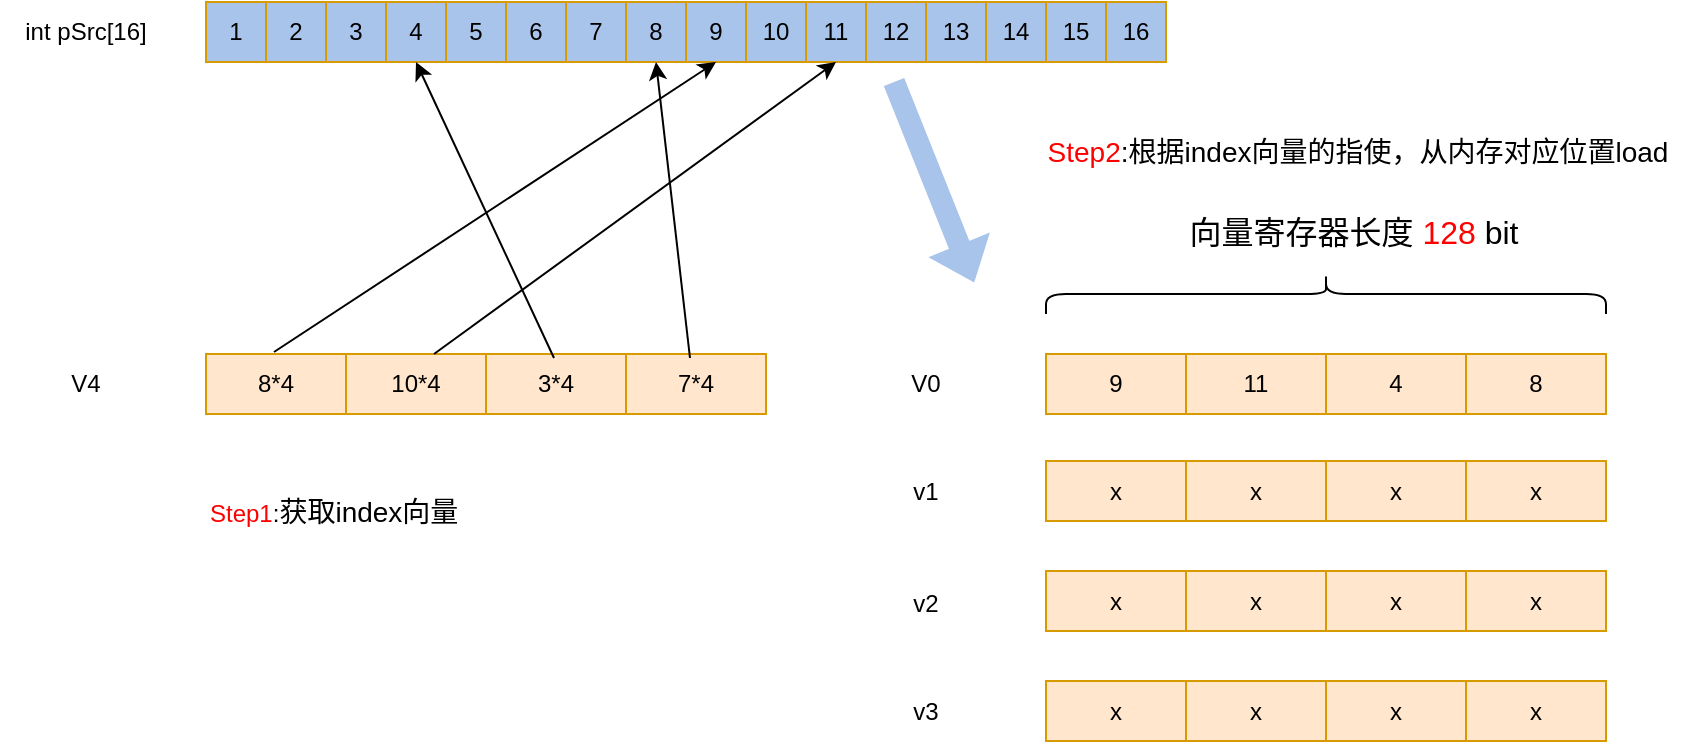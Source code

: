 <mxfile version="21.5.0" type="device">
  <diagram name="第 1 页" id="nJRzv5rlB3VEnub_vDUY">
    <mxGraphModel dx="2241" dy="817" grid="1" gridSize="10" guides="1" tooltips="1" connect="1" arrows="1" fold="1" page="1" pageScale="1" pageWidth="827" pageHeight="1169" math="0" shadow="0">
      <root>
        <mxCell id="0" />
        <mxCell id="1" parent="0" />
        <mxCell id="pI973K098g65e1ilIYmJ-1" value="8" style="rounded=0;whiteSpace=wrap;html=1;fillColor=#ffe6cc;strokeColor=#d79b00;" parent="1" vertex="1">
          <mxGeometry x="696" y="266" width="70" height="30" as="geometry" />
        </mxCell>
        <mxCell id="LaAcIT-mZOWXAvsEYPyt-2" value="" style="shape=curlyBracket;whiteSpace=wrap;html=1;rounded=1;labelPosition=left;verticalLabelPosition=middle;align=right;verticalAlign=middle;rotation=90;size=0.5;" parent="1" vertex="1">
          <mxGeometry x="616" y="96" width="20" height="280" as="geometry" />
        </mxCell>
        <mxCell id="LaAcIT-mZOWXAvsEYPyt-3" value="&lt;font style=&quot;font-size: 16px;&quot;&gt;向量寄存器长度 &lt;font color=&quot;#ff0000&quot;&gt;128&amp;nbsp;&lt;/font&gt;bit&lt;/font&gt;" style="text;strokeColor=none;align=center;fillColor=none;html=1;verticalAlign=middle;whiteSpace=wrap;rounded=0;" parent="1" vertex="1">
          <mxGeometry x="521.25" y="190" width="237.5" height="30" as="geometry" />
        </mxCell>
        <mxCell id="a2nmbCxX_LsTJUr5ybK8-1" value="4" style="rounded=0;whiteSpace=wrap;html=1;fillColor=#ffe6cc;strokeColor=#d79b00;" parent="1" vertex="1">
          <mxGeometry x="626" y="266" width="70" height="30" as="geometry" />
        </mxCell>
        <mxCell id="a2nmbCxX_LsTJUr5ybK8-2" value="11" style="rounded=0;whiteSpace=wrap;html=1;fillColor=#ffe6cc;strokeColor=#d79b00;" parent="1" vertex="1">
          <mxGeometry x="556" y="266" width="70" height="30" as="geometry" />
        </mxCell>
        <mxCell id="a2nmbCxX_LsTJUr5ybK8-3" value="9" style="rounded=0;whiteSpace=wrap;html=1;fillColor=#ffe6cc;strokeColor=#d79b00;" parent="1" vertex="1">
          <mxGeometry x="486" y="266" width="70" height="30" as="geometry" />
        </mxCell>
        <mxCell id="a2nmbCxX_LsTJUr5ybK8-4" value="x" style="rounded=0;whiteSpace=wrap;html=1;fillColor=#ffe6cc;strokeColor=#d79b00;" parent="1" vertex="1">
          <mxGeometry x="696" y="319.5" width="70" height="30" as="geometry" />
        </mxCell>
        <mxCell id="a2nmbCxX_LsTJUr5ybK8-5" value="x" style="rounded=0;whiteSpace=wrap;html=1;fillColor=#ffe6cc;strokeColor=#d79b00;" parent="1" vertex="1">
          <mxGeometry x="626" y="319.5" width="70" height="30" as="geometry" />
        </mxCell>
        <mxCell id="a2nmbCxX_LsTJUr5ybK8-6" value="x" style="rounded=0;whiteSpace=wrap;html=1;fillColor=#ffe6cc;strokeColor=#d79b00;" parent="1" vertex="1">
          <mxGeometry x="556" y="319.5" width="70" height="30" as="geometry" />
        </mxCell>
        <mxCell id="a2nmbCxX_LsTJUr5ybK8-7" value="x" style="rounded=0;whiteSpace=wrap;html=1;fillColor=#ffe6cc;strokeColor=#d79b00;" parent="1" vertex="1">
          <mxGeometry x="486" y="319.5" width="70" height="30" as="geometry" />
        </mxCell>
        <mxCell id="a2nmbCxX_LsTJUr5ybK8-8" value="x" style="rounded=0;whiteSpace=wrap;html=1;fillColor=#ffe6cc;strokeColor=#d79b00;" parent="1" vertex="1">
          <mxGeometry x="696" y="374.5" width="70" height="30" as="geometry" />
        </mxCell>
        <mxCell id="a2nmbCxX_LsTJUr5ybK8-9" value="x" style="rounded=0;whiteSpace=wrap;html=1;fillColor=#ffe6cc;strokeColor=#d79b00;" parent="1" vertex="1">
          <mxGeometry x="626" y="374.5" width="70" height="30" as="geometry" />
        </mxCell>
        <mxCell id="a2nmbCxX_LsTJUr5ybK8-10" value="x" style="rounded=0;whiteSpace=wrap;html=1;fillColor=#ffe6cc;strokeColor=#d79b00;" parent="1" vertex="1">
          <mxGeometry x="556" y="374.5" width="70" height="30" as="geometry" />
        </mxCell>
        <mxCell id="a2nmbCxX_LsTJUr5ybK8-11" value="x" style="rounded=0;whiteSpace=wrap;html=1;fillColor=#ffe6cc;strokeColor=#d79b00;" parent="1" vertex="1">
          <mxGeometry x="486" y="374.5" width="70" height="30" as="geometry" />
        </mxCell>
        <mxCell id="a2nmbCxX_LsTJUr5ybK8-12" value="x" style="rounded=0;whiteSpace=wrap;html=1;fillColor=#ffe6cc;strokeColor=#d79b00;" parent="1" vertex="1">
          <mxGeometry x="696" y="429.5" width="70" height="30" as="geometry" />
        </mxCell>
        <mxCell id="a2nmbCxX_LsTJUr5ybK8-13" value="x" style="rounded=0;whiteSpace=wrap;html=1;fillColor=#ffe6cc;strokeColor=#d79b00;" parent="1" vertex="1">
          <mxGeometry x="626" y="429.5" width="70" height="30" as="geometry" />
        </mxCell>
        <mxCell id="a2nmbCxX_LsTJUr5ybK8-14" value="x" style="rounded=0;whiteSpace=wrap;html=1;fillColor=#ffe6cc;strokeColor=#d79b00;" parent="1" vertex="1">
          <mxGeometry x="556" y="429.5" width="70" height="30" as="geometry" />
        </mxCell>
        <mxCell id="a2nmbCxX_LsTJUr5ybK8-15" value="x" style="rounded=0;whiteSpace=wrap;html=1;fillColor=#ffe6cc;strokeColor=#d79b00;" parent="1" vertex="1">
          <mxGeometry x="486" y="429.5" width="70" height="30" as="geometry" />
        </mxCell>
        <mxCell id="a2nmbCxX_LsTJUr5ybK8-16" value="V0" style="text;strokeColor=none;align=center;fillColor=none;html=1;verticalAlign=middle;whiteSpace=wrap;rounded=0;" parent="1" vertex="1">
          <mxGeometry x="396" y="266" width="60" height="30" as="geometry" />
        </mxCell>
        <mxCell id="a2nmbCxX_LsTJUr5ybK8-21" value="v1" style="text;strokeColor=none;align=center;fillColor=none;html=1;verticalAlign=middle;whiteSpace=wrap;rounded=0;" parent="1" vertex="1">
          <mxGeometry x="396" y="319.5" width="60" height="30" as="geometry" />
        </mxCell>
        <mxCell id="a2nmbCxX_LsTJUr5ybK8-22" value="v2" style="text;strokeColor=none;align=center;fillColor=none;html=1;verticalAlign=middle;whiteSpace=wrap;rounded=0;" parent="1" vertex="1">
          <mxGeometry x="396" y="376" width="60" height="30" as="geometry" />
        </mxCell>
        <mxCell id="a2nmbCxX_LsTJUr5ybK8-23" value="v3" style="text;strokeColor=none;align=center;fillColor=none;html=1;verticalAlign=middle;whiteSpace=wrap;rounded=0;" parent="1" vertex="1">
          <mxGeometry x="396" y="429.5" width="60" height="30" as="geometry" />
        </mxCell>
        <mxCell id="cqtbIIelo_trgMiKMbrQ-1" value="7*4" style="rounded=0;whiteSpace=wrap;html=1;fillColor=#ffe6cc;strokeColor=#d79b00;" vertex="1" parent="1">
          <mxGeometry x="276" y="266" width="70" height="30" as="geometry" />
        </mxCell>
        <mxCell id="cqtbIIelo_trgMiKMbrQ-2" value="3*4" style="rounded=0;whiteSpace=wrap;html=1;fillColor=#ffe6cc;strokeColor=#d79b00;" vertex="1" parent="1">
          <mxGeometry x="206" y="266" width="70" height="30" as="geometry" />
        </mxCell>
        <mxCell id="cqtbIIelo_trgMiKMbrQ-3" value="10*4" style="rounded=0;whiteSpace=wrap;html=1;fillColor=#ffe6cc;strokeColor=#d79b00;" vertex="1" parent="1">
          <mxGeometry x="136" y="266" width="70" height="30" as="geometry" />
        </mxCell>
        <mxCell id="cqtbIIelo_trgMiKMbrQ-4" value="8*4" style="rounded=0;whiteSpace=wrap;html=1;fillColor=#ffe6cc;strokeColor=#d79b00;" vertex="1" parent="1">
          <mxGeometry x="66" y="266" width="70" height="30" as="geometry" />
        </mxCell>
        <mxCell id="cqtbIIelo_trgMiKMbrQ-5" value="V4" style="text;strokeColor=none;align=center;fillColor=none;html=1;verticalAlign=middle;whiteSpace=wrap;rounded=0;" vertex="1" parent="1">
          <mxGeometry x="-24" y="266" width="60" height="30" as="geometry" />
        </mxCell>
        <mxCell id="cqtbIIelo_trgMiKMbrQ-9" value="1" style="rounded=0;whiteSpace=wrap;html=1;fillColor=#A9C4EB;strokeColor=#d79b00;" vertex="1" parent="1">
          <mxGeometry x="66" y="90" width="30" height="30" as="geometry" />
        </mxCell>
        <mxCell id="cqtbIIelo_trgMiKMbrQ-10" value="2" style="rounded=0;whiteSpace=wrap;html=1;fillColor=#A9C4EB;strokeColor=#d79b00;" vertex="1" parent="1">
          <mxGeometry x="96" y="90" width="30" height="30" as="geometry" />
        </mxCell>
        <mxCell id="cqtbIIelo_trgMiKMbrQ-11" value="3" style="rounded=0;whiteSpace=wrap;html=1;fillColor=#A9C4EB;strokeColor=#d79b00;" vertex="1" parent="1">
          <mxGeometry x="126" y="90" width="30" height="30" as="geometry" />
        </mxCell>
        <mxCell id="cqtbIIelo_trgMiKMbrQ-12" value="4" style="rounded=0;whiteSpace=wrap;html=1;fillColor=#A9C4EB;strokeColor=#d79b00;" vertex="1" parent="1">
          <mxGeometry x="156" y="90" width="30" height="30" as="geometry" />
        </mxCell>
        <mxCell id="cqtbIIelo_trgMiKMbrQ-13" value="5" style="rounded=0;whiteSpace=wrap;html=1;fillColor=#A9C4EB;strokeColor=#d79b00;" vertex="1" parent="1">
          <mxGeometry x="186" y="90" width="30" height="30" as="geometry" />
        </mxCell>
        <mxCell id="cqtbIIelo_trgMiKMbrQ-14" value="6" style="rounded=0;whiteSpace=wrap;html=1;fillColor=#A9C4EB;strokeColor=#d79b00;" vertex="1" parent="1">
          <mxGeometry x="216" y="90" width="30" height="30" as="geometry" />
        </mxCell>
        <mxCell id="cqtbIIelo_trgMiKMbrQ-15" value="7" style="rounded=0;whiteSpace=wrap;html=1;fillColor=#A9C4EB;strokeColor=#d79b00;" vertex="1" parent="1">
          <mxGeometry x="246" y="90" width="30" height="30" as="geometry" />
        </mxCell>
        <mxCell id="cqtbIIelo_trgMiKMbrQ-16" value="8" style="rounded=0;whiteSpace=wrap;html=1;fillColor=#A9C4EB;strokeColor=#d79b00;" vertex="1" parent="1">
          <mxGeometry x="276" y="90" width="30" height="30" as="geometry" />
        </mxCell>
        <mxCell id="cqtbIIelo_trgMiKMbrQ-17" value="9" style="rounded=0;whiteSpace=wrap;html=1;fillColor=#A9C4EB;strokeColor=#d79b00;" vertex="1" parent="1">
          <mxGeometry x="306" y="90" width="30" height="30" as="geometry" />
        </mxCell>
        <mxCell id="cqtbIIelo_trgMiKMbrQ-18" value="10" style="rounded=0;whiteSpace=wrap;html=1;fillColor=#A9C4EB;strokeColor=#d79b00;" vertex="1" parent="1">
          <mxGeometry x="336" y="90" width="30" height="30" as="geometry" />
        </mxCell>
        <mxCell id="cqtbIIelo_trgMiKMbrQ-19" value="11" style="rounded=0;whiteSpace=wrap;html=1;fillColor=#A9C4EB;strokeColor=#d79b00;" vertex="1" parent="1">
          <mxGeometry x="366" y="90" width="30" height="30" as="geometry" />
        </mxCell>
        <mxCell id="cqtbIIelo_trgMiKMbrQ-20" value="12" style="rounded=0;whiteSpace=wrap;html=1;fillColor=#A9C4EB;strokeColor=#d79b00;" vertex="1" parent="1">
          <mxGeometry x="396" y="90" width="30" height="30" as="geometry" />
        </mxCell>
        <mxCell id="cqtbIIelo_trgMiKMbrQ-21" value="13" style="rounded=0;whiteSpace=wrap;html=1;fillColor=#A9C4EB;strokeColor=#d79b00;" vertex="1" parent="1">
          <mxGeometry x="426" y="90" width="30" height="30" as="geometry" />
        </mxCell>
        <mxCell id="cqtbIIelo_trgMiKMbrQ-22" value="14" style="rounded=0;whiteSpace=wrap;html=1;fillColor=#A9C4EB;strokeColor=#d79b00;" vertex="1" parent="1">
          <mxGeometry x="456" y="90" width="30" height="30" as="geometry" />
        </mxCell>
        <mxCell id="cqtbIIelo_trgMiKMbrQ-23" value="15" style="rounded=0;whiteSpace=wrap;html=1;fillColor=#A9C4EB;strokeColor=#d79b00;" vertex="1" parent="1">
          <mxGeometry x="486" y="90" width="30" height="30" as="geometry" />
        </mxCell>
        <mxCell id="cqtbIIelo_trgMiKMbrQ-24" value="16" style="rounded=0;whiteSpace=wrap;html=1;fillColor=#A9C4EB;strokeColor=#d79b00;" vertex="1" parent="1">
          <mxGeometry x="516" y="90" width="30" height="30" as="geometry" />
        </mxCell>
        <mxCell id="cqtbIIelo_trgMiKMbrQ-25" value="int pSrc[16]" style="text;strokeColor=none;align=center;fillColor=none;html=1;verticalAlign=middle;whiteSpace=wrap;rounded=0;" vertex="1" parent="1">
          <mxGeometry x="-37" y="90" width="86" height="30" as="geometry" />
        </mxCell>
        <mxCell id="cqtbIIelo_trgMiKMbrQ-27" value="" style="endArrow=classic;html=1;rounded=0;entryX=0.5;entryY=1;entryDx=0;entryDy=0;" edge="1" parent="1" target="cqtbIIelo_trgMiKMbrQ-17">
          <mxGeometry width="50" height="50" relative="1" as="geometry">
            <mxPoint x="100" y="265" as="sourcePoint" />
            <mxPoint x="150" y="215" as="targetPoint" />
          </mxGeometry>
        </mxCell>
        <mxCell id="cqtbIIelo_trgMiKMbrQ-28" value="" style="endArrow=classic;html=1;rounded=0;entryX=0.5;entryY=1;entryDx=0;entryDy=0;" edge="1" parent="1" target="cqtbIIelo_trgMiKMbrQ-19">
          <mxGeometry width="50" height="50" relative="1" as="geometry">
            <mxPoint x="180" y="266" as="sourcePoint" />
            <mxPoint x="381" y="126" as="targetPoint" />
          </mxGeometry>
        </mxCell>
        <mxCell id="cqtbIIelo_trgMiKMbrQ-29" value="" style="endArrow=classic;html=1;rounded=0;entryX=0.5;entryY=1;entryDx=0;entryDy=0;" edge="1" parent="1" target="cqtbIIelo_trgMiKMbrQ-12">
          <mxGeometry width="50" height="50" relative="1" as="geometry">
            <mxPoint x="240" y="268" as="sourcePoint" />
            <mxPoint x="290" y="218" as="targetPoint" />
          </mxGeometry>
        </mxCell>
        <mxCell id="cqtbIIelo_trgMiKMbrQ-30" value="" style="endArrow=classic;html=1;rounded=0;entryX=0.5;entryY=1;entryDx=0;entryDy=0;" edge="1" parent="1" target="cqtbIIelo_trgMiKMbrQ-16">
          <mxGeometry width="50" height="50" relative="1" as="geometry">
            <mxPoint x="308" y="268" as="sourcePoint" />
            <mxPoint x="239" y="120" as="targetPoint" />
          </mxGeometry>
        </mxCell>
        <mxCell id="cqtbIIelo_trgMiKMbrQ-31" value="&lt;font color=&quot;#ff0000&quot;&gt;Step1&lt;/font&gt;:&lt;font style=&quot;font-size: 14px;&quot;&gt;获取index向量&lt;/font&gt;" style="text;strokeColor=none;align=left;fillColor=none;html=1;verticalAlign=middle;whiteSpace=wrap;rounded=0;" vertex="1" parent="1">
          <mxGeometry x="66" y="330" width="174" height="30" as="geometry" />
        </mxCell>
        <mxCell id="cqtbIIelo_trgMiKMbrQ-32" value="&lt;font style=&quot;font-size: 14px;&quot;&gt;&lt;font style=&quot;font-size: 14px;&quot; color=&quot;#ff0000&quot;&gt;Step2&lt;/font&gt;:根据index向量的指使，从内存对应位置load&lt;/font&gt;" style="text;strokeColor=none;align=center;fillColor=none;html=1;verticalAlign=middle;whiteSpace=wrap;rounded=0;" vertex="1" parent="1">
          <mxGeometry x="480" y="150" width="324" height="30" as="geometry" />
        </mxCell>
        <mxCell id="cqtbIIelo_trgMiKMbrQ-33" value="" style="shape=flexArrow;endArrow=classic;html=1;rounded=0;strokeColor=#A9C4EB;fillColor=#A9C4EB;" edge="1" parent="1">
          <mxGeometry width="50" height="50" relative="1" as="geometry">
            <mxPoint x="410" y="130" as="sourcePoint" />
            <mxPoint x="450" y="230" as="targetPoint" />
          </mxGeometry>
        </mxCell>
      </root>
    </mxGraphModel>
  </diagram>
</mxfile>

